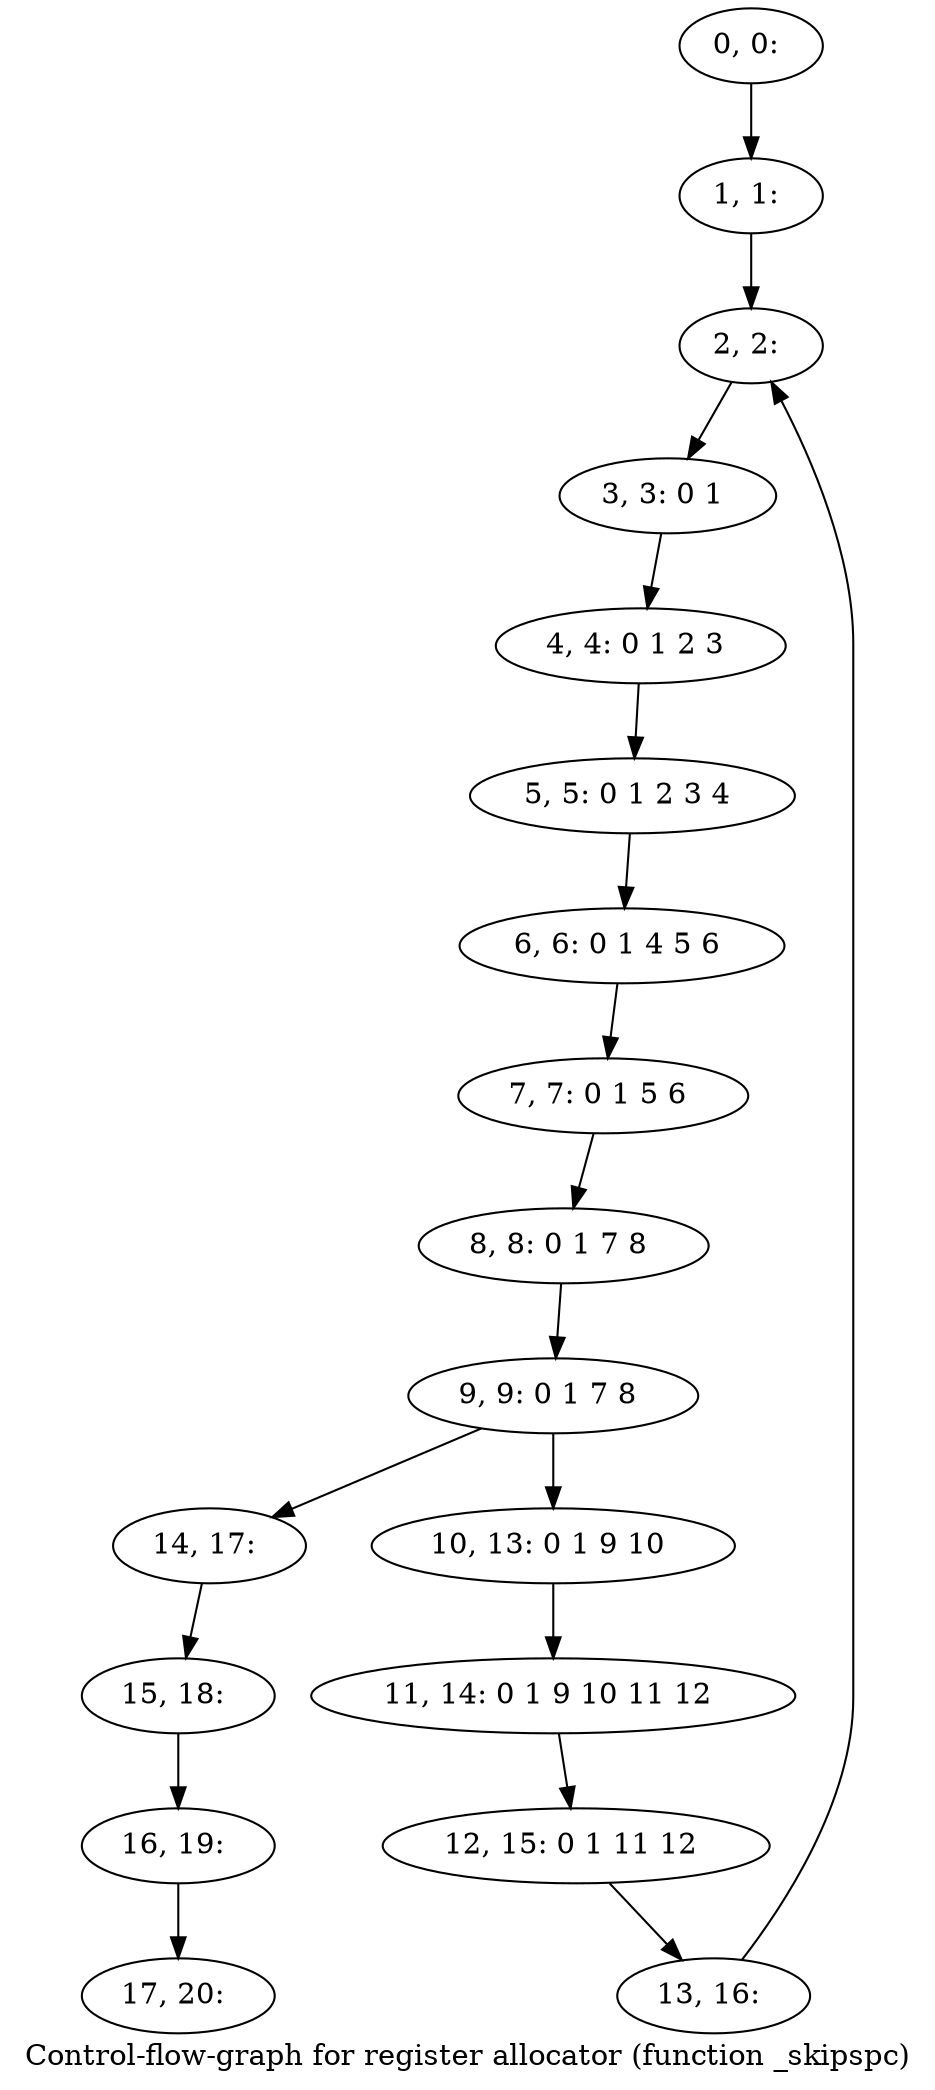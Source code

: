 digraph G {
graph [label="Control-flow-graph for register allocator (function _skipspc)"]
0[label="0, 0: "];
1[label="1, 1: "];
2[label="2, 2: "];
3[label="3, 3: 0 1 "];
4[label="4, 4: 0 1 2 3 "];
5[label="5, 5: 0 1 2 3 4 "];
6[label="6, 6: 0 1 4 5 6 "];
7[label="7, 7: 0 1 5 6 "];
8[label="8, 8: 0 1 7 8 "];
9[label="9, 9: 0 1 7 8 "];
10[label="10, 13: 0 1 9 10 "];
11[label="11, 14: 0 1 9 10 11 12 "];
12[label="12, 15: 0 1 11 12 "];
13[label="13, 16: "];
14[label="14, 17: "];
15[label="15, 18: "];
16[label="16, 19: "];
17[label="17, 20: "];
0->1 ;
1->2 ;
2->3 ;
3->4 ;
4->5 ;
5->6 ;
6->7 ;
7->8 ;
8->9 ;
9->10 ;
9->14 ;
10->11 ;
11->12 ;
12->13 ;
13->2 ;
14->15 ;
15->16 ;
16->17 ;
}
